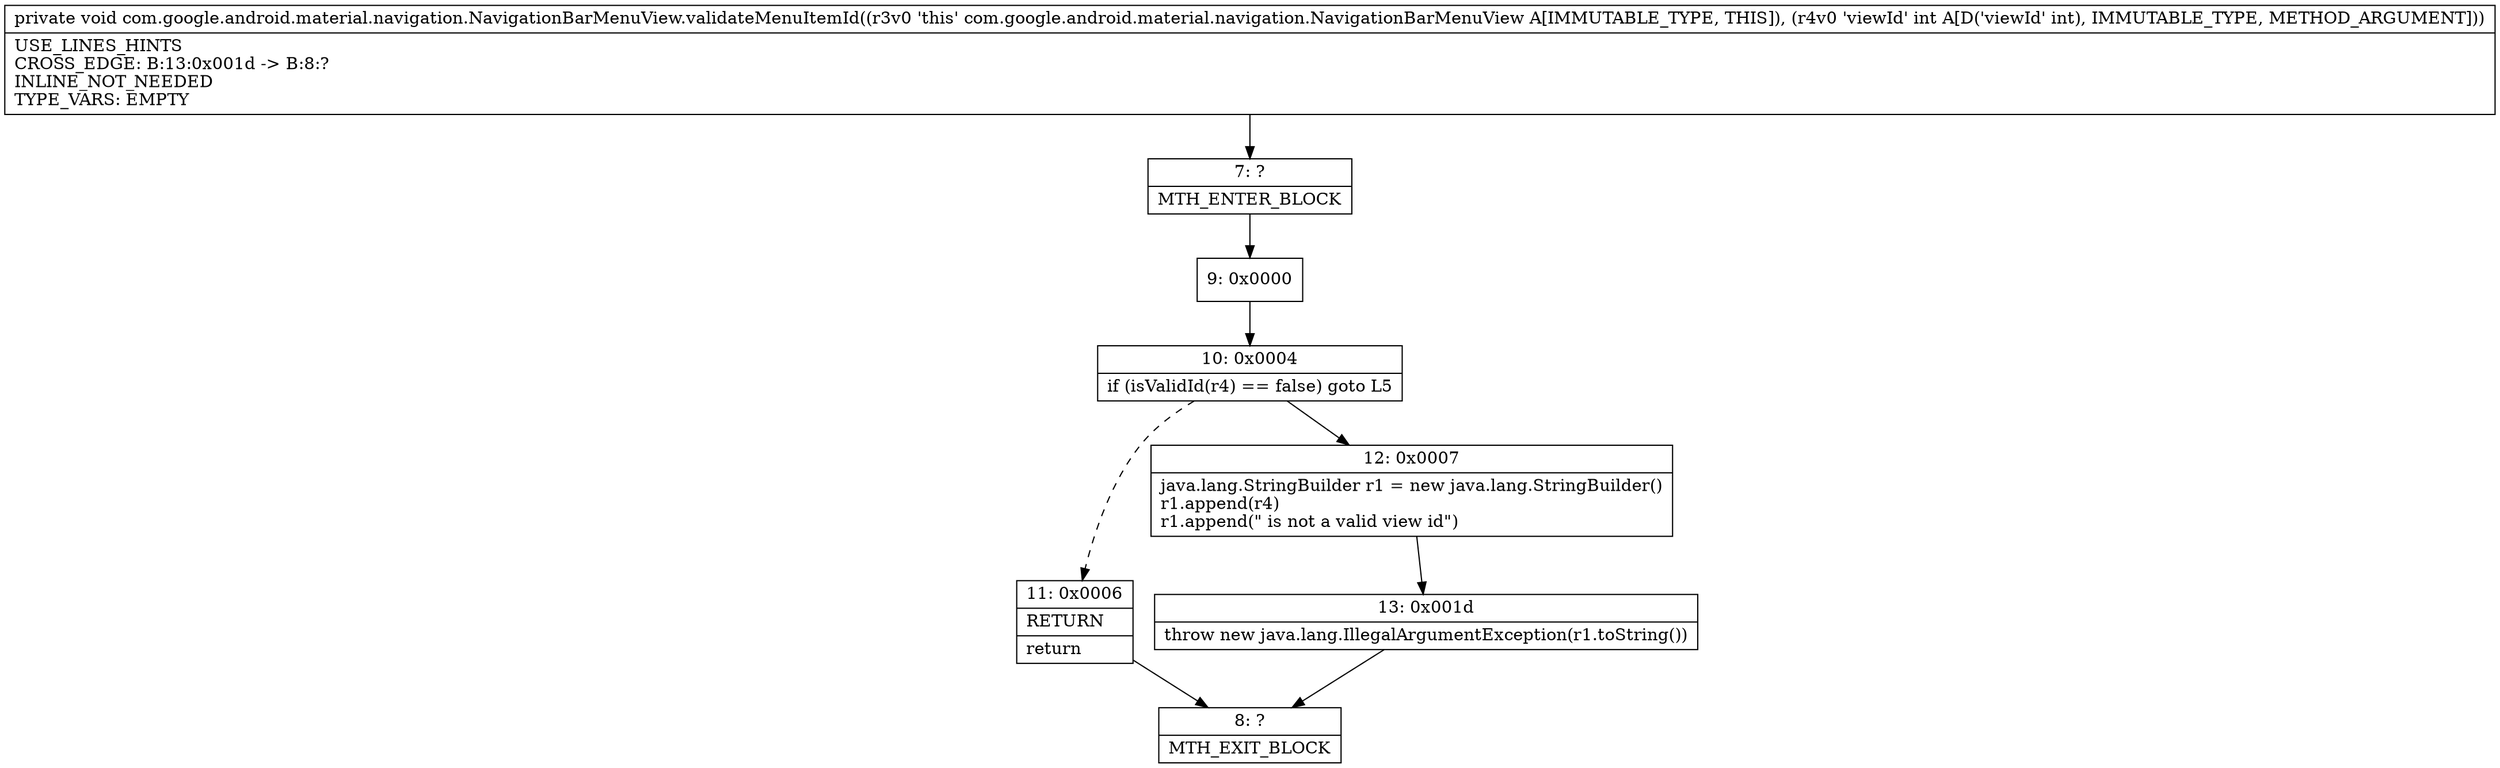 digraph "CFG forcom.google.android.material.navigation.NavigationBarMenuView.validateMenuItemId(I)V" {
Node_7 [shape=record,label="{7\:\ ?|MTH_ENTER_BLOCK\l}"];
Node_9 [shape=record,label="{9\:\ 0x0000}"];
Node_10 [shape=record,label="{10\:\ 0x0004|if (isValidId(r4) == false) goto L5\l}"];
Node_11 [shape=record,label="{11\:\ 0x0006|RETURN\l|return\l}"];
Node_8 [shape=record,label="{8\:\ ?|MTH_EXIT_BLOCK\l}"];
Node_12 [shape=record,label="{12\:\ 0x0007|java.lang.StringBuilder r1 = new java.lang.StringBuilder()\lr1.append(r4)\lr1.append(\" is not a valid view id\")\l}"];
Node_13 [shape=record,label="{13\:\ 0x001d|throw new java.lang.IllegalArgumentException(r1.toString())\l}"];
MethodNode[shape=record,label="{private void com.google.android.material.navigation.NavigationBarMenuView.validateMenuItemId((r3v0 'this' com.google.android.material.navigation.NavigationBarMenuView A[IMMUTABLE_TYPE, THIS]), (r4v0 'viewId' int A[D('viewId' int), IMMUTABLE_TYPE, METHOD_ARGUMENT]))  | USE_LINES_HINTS\lCROSS_EDGE: B:13:0x001d \-\> B:8:?\lINLINE_NOT_NEEDED\lTYPE_VARS: EMPTY\l}"];
MethodNode -> Node_7;Node_7 -> Node_9;
Node_9 -> Node_10;
Node_10 -> Node_11[style=dashed];
Node_10 -> Node_12;
Node_11 -> Node_8;
Node_12 -> Node_13;
Node_13 -> Node_8;
}

